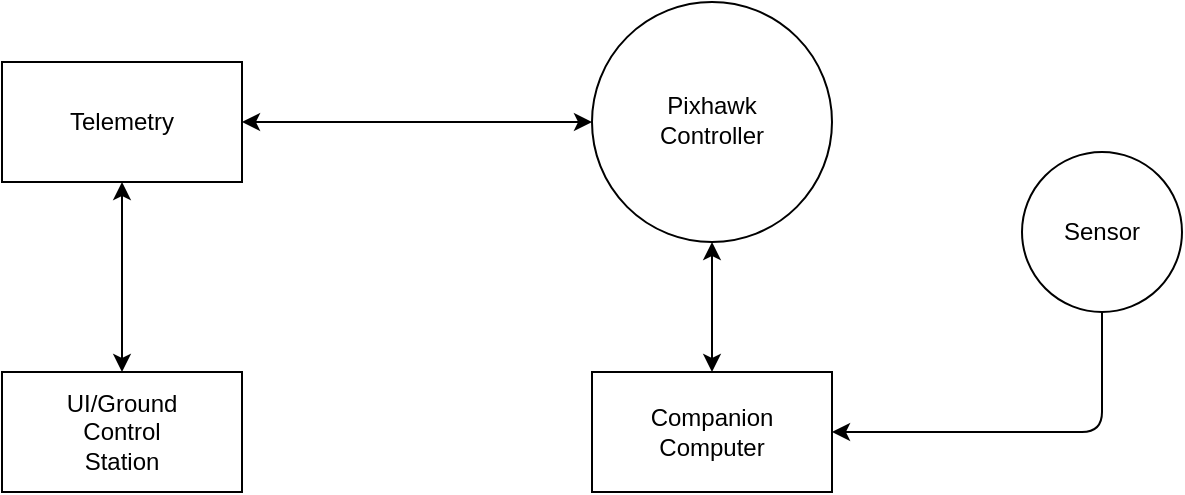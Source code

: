 <mxfile version="13.7.5" type="github">
  <diagram id="L1Two2kQIfTQkO6MM9mO" name="Page-1">
    <mxGraphModel dx="819" dy="464" grid="1" gridSize="10" guides="1" tooltips="1" connect="1" arrows="1" fold="1" page="1" pageScale="1" pageWidth="850" pageHeight="1100" math="0" shadow="0">
      <root>
        <mxCell id="0" />
        <mxCell id="1" parent="0" />
        <mxCell id="ceo_-ZL4Yt74vd1bt4Sj-1" value="" style="ellipse;whiteSpace=wrap;html=1;aspect=fixed;" vertex="1" parent="1">
          <mxGeometry x="375" y="192" width="120" height="120" as="geometry" />
        </mxCell>
        <mxCell id="ceo_-ZL4Yt74vd1bt4Sj-2" value="Pixhawk Controller " style="text;html=1;strokeColor=none;fillColor=none;align=center;verticalAlign=middle;whiteSpace=wrap;rounded=0;" vertex="1" parent="1">
          <mxGeometry x="415" y="240" width="40" height="22" as="geometry" />
        </mxCell>
        <mxCell id="ceo_-ZL4Yt74vd1bt4Sj-3" value="" style="rounded=0;whiteSpace=wrap;html=1;" vertex="1" parent="1">
          <mxGeometry x="375" y="377" width="120" height="60" as="geometry" />
        </mxCell>
        <mxCell id="ceo_-ZL4Yt74vd1bt4Sj-4" value="Companion&lt;br&gt;Computer" style="text;html=1;strokeColor=none;fillColor=none;align=center;verticalAlign=middle;whiteSpace=wrap;rounded=0;" vertex="1" parent="1">
          <mxGeometry x="415" y="397" width="40" height="20" as="geometry" />
        </mxCell>
        <mxCell id="ceo_-ZL4Yt74vd1bt4Sj-5" value="" style="endArrow=classic;startArrow=classic;html=1;entryX=0.5;entryY=1;entryDx=0;entryDy=0;exitX=0.5;exitY=0;exitDx=0;exitDy=0;" edge="1" parent="1" source="ceo_-ZL4Yt74vd1bt4Sj-3" target="ceo_-ZL4Yt74vd1bt4Sj-1">
          <mxGeometry width="50" height="50" relative="1" as="geometry">
            <mxPoint x="400" y="387" as="sourcePoint" />
            <mxPoint x="450" y="337" as="targetPoint" />
          </mxGeometry>
        </mxCell>
        <mxCell id="ceo_-ZL4Yt74vd1bt4Sj-6" value="" style="ellipse;whiteSpace=wrap;html=1;aspect=fixed;" vertex="1" parent="1">
          <mxGeometry x="590" y="267" width="80" height="80" as="geometry" />
        </mxCell>
        <mxCell id="ceo_-ZL4Yt74vd1bt4Sj-7" value="Sensor" style="text;html=1;strokeColor=none;fillColor=none;align=center;verticalAlign=middle;whiteSpace=wrap;rounded=0;" vertex="1" parent="1">
          <mxGeometry x="610" y="297" width="40" height="20" as="geometry" />
        </mxCell>
        <mxCell id="ceo_-ZL4Yt74vd1bt4Sj-8" value="" style="endArrow=classic;html=1;exitX=0.5;exitY=1;exitDx=0;exitDy=0;entryX=1;entryY=0.5;entryDx=0;entryDy=0;" edge="1" parent="1" source="ceo_-ZL4Yt74vd1bt4Sj-6" target="ceo_-ZL4Yt74vd1bt4Sj-3">
          <mxGeometry width="50" height="50" relative="1" as="geometry">
            <mxPoint x="400" y="387" as="sourcePoint" />
            <mxPoint x="450" y="337" as="targetPoint" />
            <Array as="points">
              <mxPoint x="630" y="407" />
            </Array>
          </mxGeometry>
        </mxCell>
        <mxCell id="ceo_-ZL4Yt74vd1bt4Sj-9" value="" style="rounded=0;whiteSpace=wrap;html=1;" vertex="1" parent="1">
          <mxGeometry x="80" y="377" width="120" height="60" as="geometry" />
        </mxCell>
        <mxCell id="ceo_-ZL4Yt74vd1bt4Sj-10" value="UI/Ground Control Station" style="text;html=1;strokeColor=none;fillColor=none;align=center;verticalAlign=middle;whiteSpace=wrap;rounded=0;" vertex="1" parent="1">
          <mxGeometry x="120" y="397" width="40" height="20" as="geometry" />
        </mxCell>
        <mxCell id="ceo_-ZL4Yt74vd1bt4Sj-11" value="" style="rounded=0;whiteSpace=wrap;html=1;" vertex="1" parent="1">
          <mxGeometry x="80" y="222" width="120" height="60" as="geometry" />
        </mxCell>
        <mxCell id="ceo_-ZL4Yt74vd1bt4Sj-12" value="Telemetry" style="text;html=1;strokeColor=none;fillColor=none;align=center;verticalAlign=middle;whiteSpace=wrap;rounded=0;" vertex="1" parent="1">
          <mxGeometry x="120" y="242" width="40" height="20" as="geometry" />
        </mxCell>
        <mxCell id="ceo_-ZL4Yt74vd1bt4Sj-13" value="" style="endArrow=classic;startArrow=classic;html=1;entryX=0.5;entryY=1;entryDx=0;entryDy=0;exitX=0.5;exitY=0;exitDx=0;exitDy=0;" edge="1" parent="1" source="ceo_-ZL4Yt74vd1bt4Sj-9" target="ceo_-ZL4Yt74vd1bt4Sj-11">
          <mxGeometry width="50" height="50" relative="1" as="geometry">
            <mxPoint x="400" y="387" as="sourcePoint" />
            <mxPoint x="450" y="337" as="targetPoint" />
          </mxGeometry>
        </mxCell>
        <mxCell id="ceo_-ZL4Yt74vd1bt4Sj-14" value="" style="endArrow=classic;startArrow=classic;html=1;exitX=1;exitY=0.5;exitDx=0;exitDy=0;entryX=0;entryY=0.5;entryDx=0;entryDy=0;" edge="1" parent="1" source="ceo_-ZL4Yt74vd1bt4Sj-11" target="ceo_-ZL4Yt74vd1bt4Sj-1">
          <mxGeometry width="50" height="50" relative="1" as="geometry">
            <mxPoint x="270" y="297" as="sourcePoint" />
            <mxPoint x="320" y="247" as="targetPoint" />
          </mxGeometry>
        </mxCell>
      </root>
    </mxGraphModel>
  </diagram>
</mxfile>
